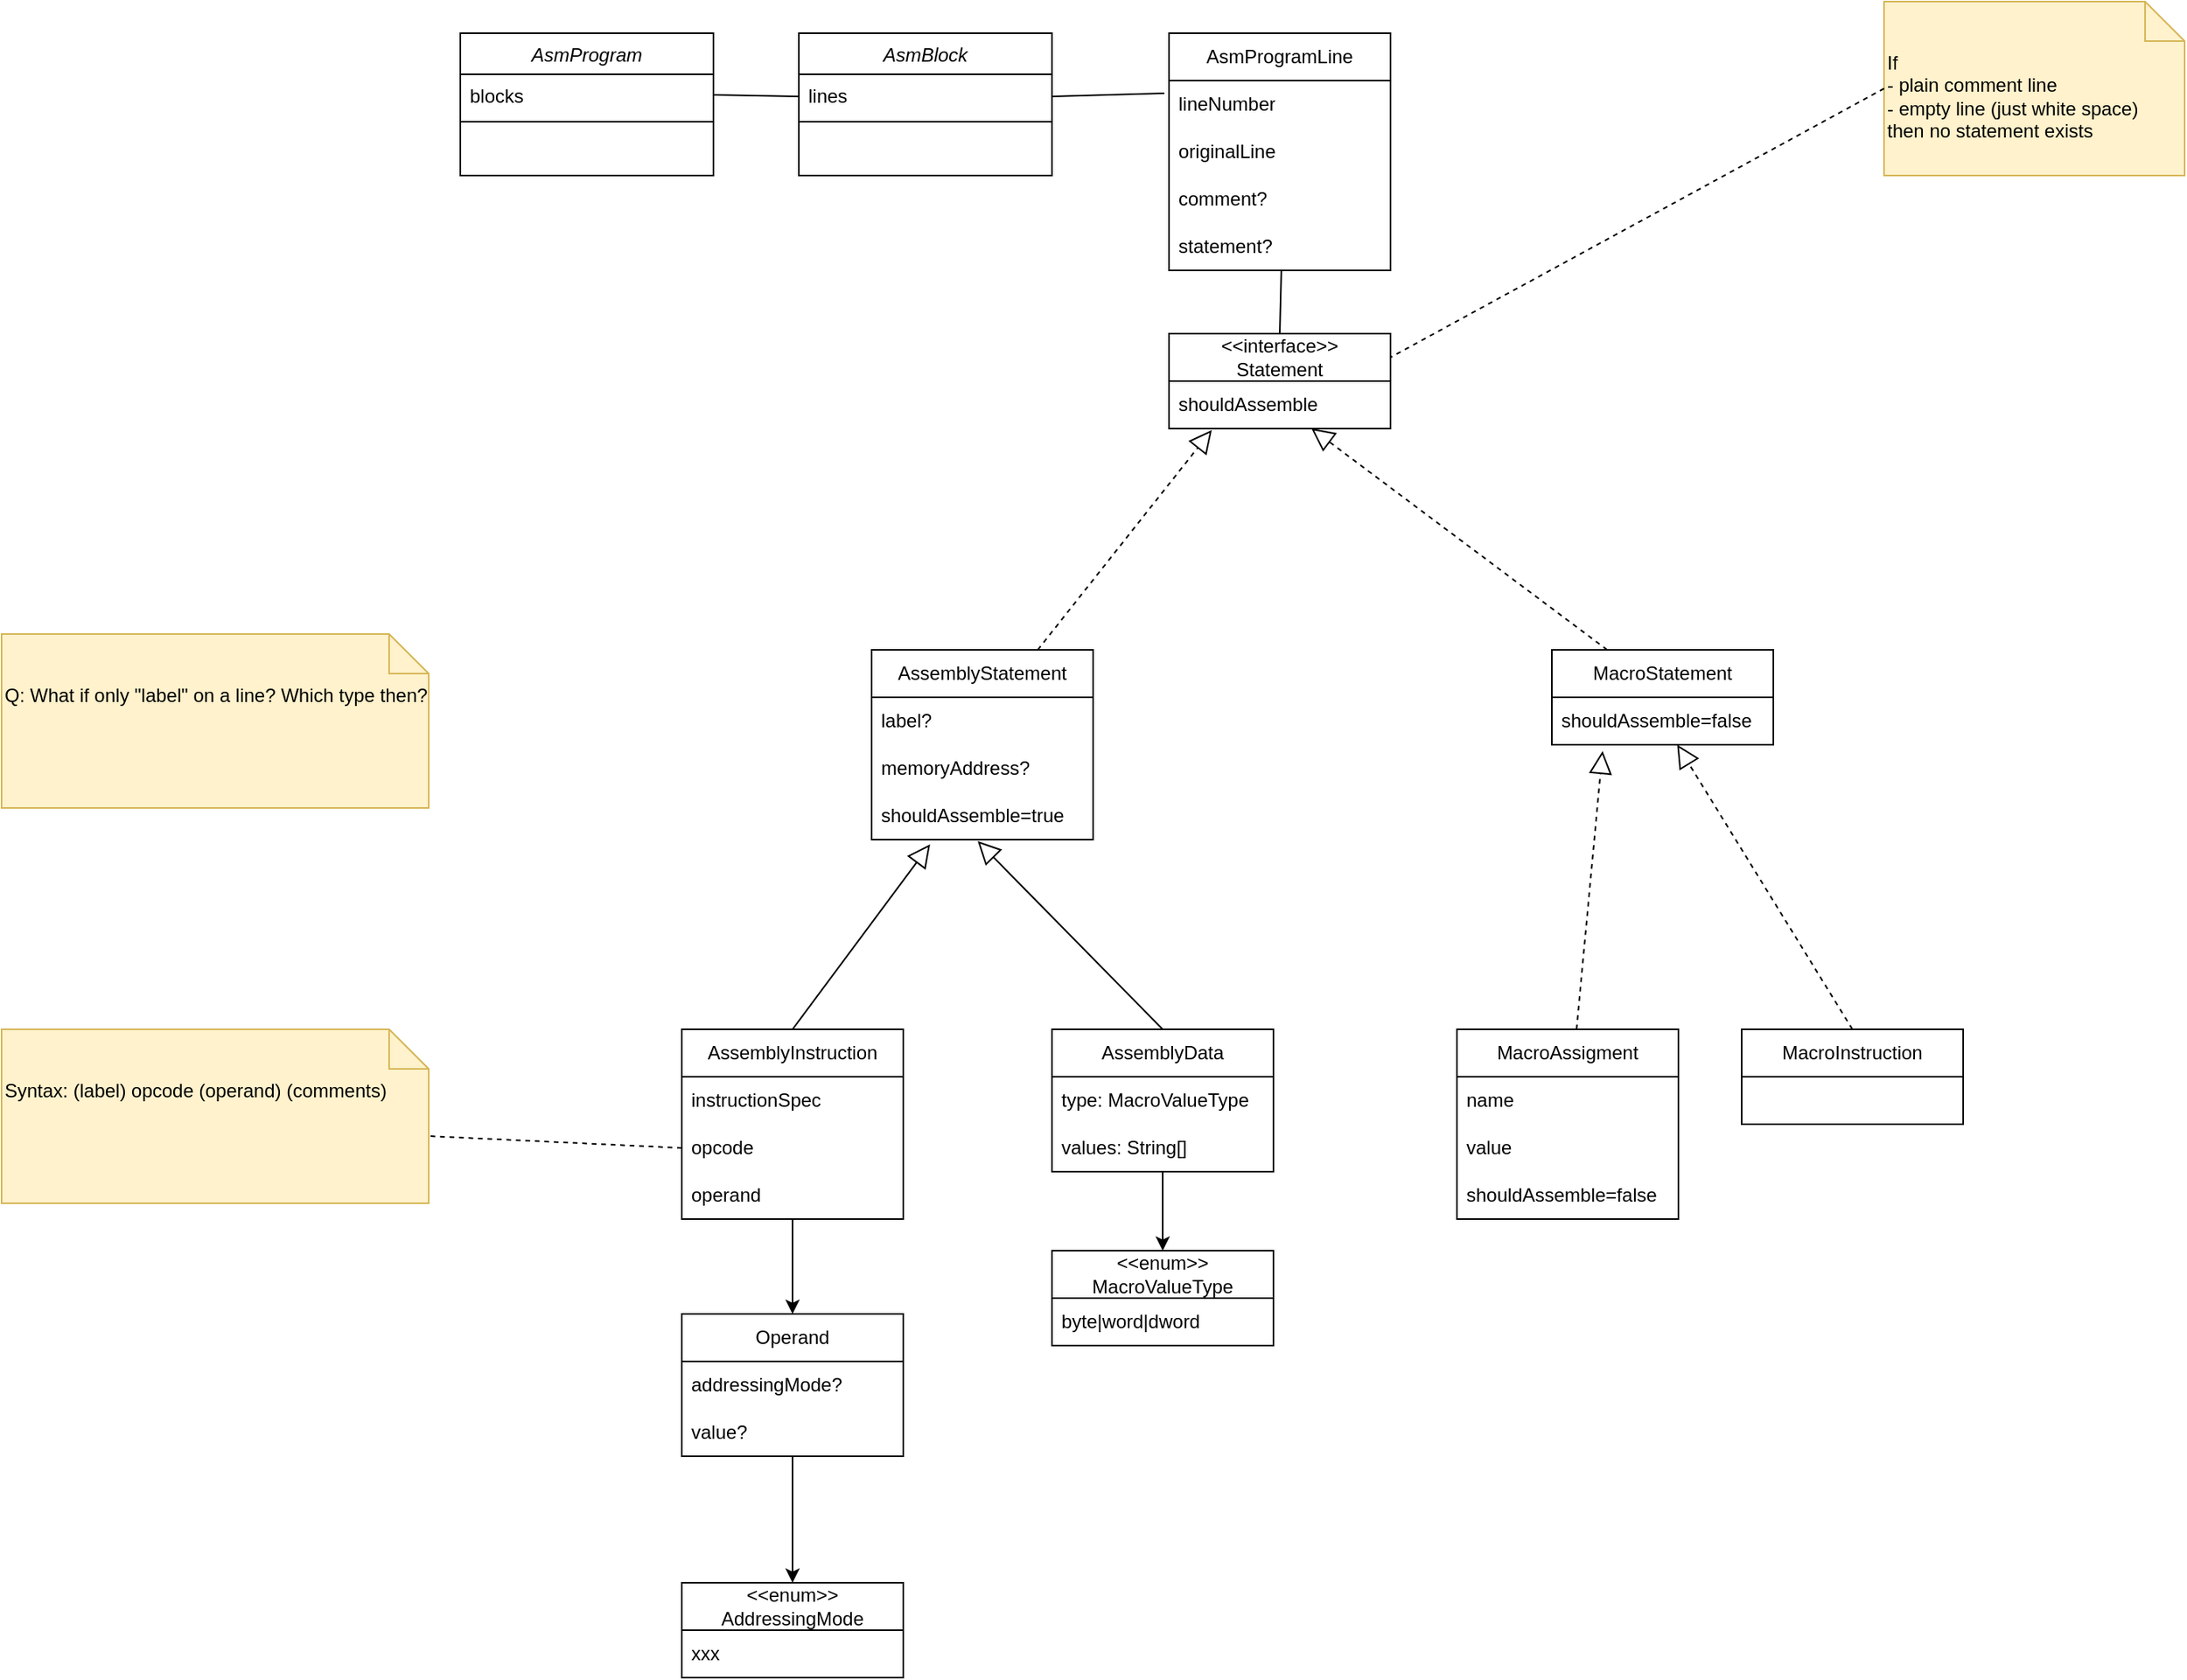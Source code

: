 <mxfile version="21.6.8" type="device">
  <diagram id="C5RBs43oDa-KdzZeNtuy" name="Page-1">
    <mxGraphModel dx="2261" dy="2011" grid="1" gridSize="10" guides="1" tooltips="1" connect="1" arrows="1" fold="1" page="1" pageScale="1" pageWidth="827" pageHeight="1169" math="0" shadow="0">
      <root>
        <mxCell id="WIyWlLk6GJQsqaUBKTNV-0" />
        <mxCell id="WIyWlLk6GJQsqaUBKTNV-1" parent="WIyWlLk6GJQsqaUBKTNV-0" />
        <mxCell id="4GE8q51dWFR6qp5-xQLJ-0" value="AsmProgram" style="swimlane;fontStyle=2;align=center;verticalAlign=top;childLayout=stackLayout;horizontal=1;startSize=26;horizontalStack=0;resizeParent=1;resizeLast=0;collapsible=1;marginBottom=0;rounded=0;shadow=0;strokeWidth=1;" parent="WIyWlLk6GJQsqaUBKTNV-1" vertex="1">
          <mxGeometry x="40" y="10" width="160" height="90" as="geometry">
            <mxRectangle x="230" y="140" width="160" height="26" as="alternateBounds" />
          </mxGeometry>
        </mxCell>
        <mxCell id="4GE8q51dWFR6qp5-xQLJ-1" value="blocks" style="text;align=left;verticalAlign=top;spacingLeft=4;spacingRight=4;overflow=hidden;rotatable=0;points=[[0,0.5],[1,0.5]];portConstraint=eastwest;" parent="4GE8q51dWFR6qp5-xQLJ-0" vertex="1">
          <mxGeometry y="26" width="160" height="26" as="geometry" />
        </mxCell>
        <mxCell id="4GE8q51dWFR6qp5-xQLJ-4" value="" style="line;html=1;strokeWidth=1;align=left;verticalAlign=middle;spacingTop=-1;spacingLeft=3;spacingRight=3;rotatable=0;labelPosition=right;points=[];portConstraint=eastwest;" parent="4GE8q51dWFR6qp5-xQLJ-0" vertex="1">
          <mxGeometry y="52" width="160" height="8" as="geometry" />
        </mxCell>
        <mxCell id="4GE8q51dWFR6qp5-xQLJ-5" value="AsmBlock" style="swimlane;fontStyle=2;align=center;verticalAlign=top;childLayout=stackLayout;horizontal=1;startSize=26;horizontalStack=0;resizeParent=1;resizeLast=0;collapsible=1;marginBottom=0;rounded=0;shadow=0;strokeWidth=1;" parent="WIyWlLk6GJQsqaUBKTNV-1" vertex="1">
          <mxGeometry x="254" y="10" width="160" height="90" as="geometry">
            <mxRectangle x="230" y="140" width="160" height="26" as="alternateBounds" />
          </mxGeometry>
        </mxCell>
        <mxCell id="4GE8q51dWFR6qp5-xQLJ-6" value="lines" style="text;align=left;verticalAlign=top;spacingLeft=4;spacingRight=4;overflow=hidden;rotatable=0;points=[[0,0.5],[1,0.5]];portConstraint=eastwest;" parent="4GE8q51dWFR6qp5-xQLJ-5" vertex="1">
          <mxGeometry y="26" width="160" height="26" as="geometry" />
        </mxCell>
        <mxCell id="4GE8q51dWFR6qp5-xQLJ-7" value="" style="line;html=1;strokeWidth=1;align=left;verticalAlign=middle;spacingTop=-1;spacingLeft=3;spacingRight=3;rotatable=0;labelPosition=right;points=[];portConstraint=eastwest;" parent="4GE8q51dWFR6qp5-xQLJ-5" vertex="1">
          <mxGeometry y="52" width="160" height="8" as="geometry" />
        </mxCell>
        <mxCell id="4GE8q51dWFR6qp5-xQLJ-12" value="AsmProgramLine" style="swimlane;fontStyle=0;childLayout=stackLayout;horizontal=1;startSize=30;horizontalStack=0;resizeParent=1;resizeParentMax=0;resizeLast=0;collapsible=1;marginBottom=0;whiteSpace=wrap;html=1;" parent="WIyWlLk6GJQsqaUBKTNV-1" vertex="1">
          <mxGeometry x="488" y="10" width="140" height="150" as="geometry" />
        </mxCell>
        <mxCell id="4GE8q51dWFR6qp5-xQLJ-13" value="lineNumber" style="text;strokeColor=none;fillColor=none;align=left;verticalAlign=middle;spacingLeft=4;spacingRight=4;overflow=hidden;points=[[0,0.5],[1,0.5]];portConstraint=eastwest;rotatable=0;whiteSpace=wrap;html=1;" parent="4GE8q51dWFR6qp5-xQLJ-12" vertex="1">
          <mxGeometry y="30" width="140" height="30" as="geometry" />
        </mxCell>
        <mxCell id="4GE8q51dWFR6qp5-xQLJ-14" value="originalLine" style="text;strokeColor=none;fillColor=none;align=left;verticalAlign=middle;spacingLeft=4;spacingRight=4;overflow=hidden;points=[[0,0.5],[1,0.5]];portConstraint=eastwest;rotatable=0;whiteSpace=wrap;html=1;" parent="4GE8q51dWFR6qp5-xQLJ-12" vertex="1">
          <mxGeometry y="60" width="140" height="30" as="geometry" />
        </mxCell>
        <mxCell id="4GE8q51dWFR6qp5-xQLJ-15" value="comment?" style="text;strokeColor=none;fillColor=none;align=left;verticalAlign=middle;spacingLeft=4;spacingRight=4;overflow=hidden;points=[[0,0.5],[1,0.5]];portConstraint=eastwest;rotatable=0;whiteSpace=wrap;html=1;" parent="4GE8q51dWFR6qp5-xQLJ-12" vertex="1">
          <mxGeometry y="90" width="140" height="30" as="geometry" />
        </mxCell>
        <mxCell id="4GE8q51dWFR6qp5-xQLJ-16" value="statement?" style="text;strokeColor=none;fillColor=none;align=left;verticalAlign=middle;spacingLeft=4;spacingRight=4;overflow=hidden;points=[[0,0.5],[1,0.5]];portConstraint=eastwest;rotatable=0;whiteSpace=wrap;html=1;" parent="4GE8q51dWFR6qp5-xQLJ-12" vertex="1">
          <mxGeometry y="120" width="140" height="30" as="geometry" />
        </mxCell>
        <mxCell id="4GE8q51dWFR6qp5-xQLJ-17" value="&amp;lt;&amp;lt;interface&amp;gt;&amp;gt;&lt;br&gt;Statement" style="swimlane;fontStyle=0;childLayout=stackLayout;horizontal=1;startSize=30;horizontalStack=0;resizeParent=1;resizeParentMax=0;resizeLast=0;collapsible=1;marginBottom=0;whiteSpace=wrap;html=1;" parent="WIyWlLk6GJQsqaUBKTNV-1" vertex="1">
          <mxGeometry x="488" y="200" width="140" height="60" as="geometry" />
        </mxCell>
        <mxCell id="4GE8q51dWFR6qp5-xQLJ-18" value="shouldAssemble" style="text;strokeColor=none;fillColor=none;align=left;verticalAlign=middle;spacingLeft=4;spacingRight=4;overflow=hidden;points=[[0,0.5],[1,0.5]];portConstraint=eastwest;rotatable=0;whiteSpace=wrap;html=1;" parent="4GE8q51dWFR6qp5-xQLJ-17" vertex="1">
          <mxGeometry y="30" width="140" height="30" as="geometry" />
        </mxCell>
        <mxCell id="4GE8q51dWFR6qp5-xQLJ-22" value="" style="endArrow=none;html=1;rounded=0;exitX=1;exitY=0.5;exitDx=0;exitDy=0;" parent="WIyWlLk6GJQsqaUBKTNV-1" source="4GE8q51dWFR6qp5-xQLJ-1" edge="1">
          <mxGeometry width="50" height="50" relative="1" as="geometry">
            <mxPoint x="204" y="100" as="sourcePoint" />
            <mxPoint x="254" y="50" as="targetPoint" />
          </mxGeometry>
        </mxCell>
        <mxCell id="4GE8q51dWFR6qp5-xQLJ-23" value="" style="endArrow=none;html=1;rounded=0;exitX=1;exitY=0.5;exitDx=0;exitDy=0;entryX=-0.021;entryY=0.267;entryDx=0;entryDy=0;entryPerimeter=0;" parent="WIyWlLk6GJQsqaUBKTNV-1" target="4GE8q51dWFR6qp5-xQLJ-13" edge="1">
          <mxGeometry width="50" height="50" relative="1" as="geometry">
            <mxPoint x="414" y="50" as="sourcePoint" />
            <mxPoint x="468" y="51" as="targetPoint" />
          </mxGeometry>
        </mxCell>
        <mxCell id="4GE8q51dWFR6qp5-xQLJ-24" value="" style="endArrow=none;html=1;rounded=0;exitX=0.507;exitY=1;exitDx=0;exitDy=0;entryX=0.5;entryY=0;entryDx=0;entryDy=0;exitPerimeter=0;" parent="WIyWlLk6GJQsqaUBKTNV-1" source="4GE8q51dWFR6qp5-xQLJ-16" target="4GE8q51dWFR6qp5-xQLJ-17" edge="1">
          <mxGeometry width="50" height="50" relative="1" as="geometry">
            <mxPoint x="424" y="60" as="sourcePoint" />
            <mxPoint x="495" y="58" as="targetPoint" />
          </mxGeometry>
        </mxCell>
        <mxCell id="4GE8q51dWFR6qp5-xQLJ-25" value="AssemblyStatement" style="swimlane;fontStyle=0;childLayout=stackLayout;horizontal=1;startSize=30;horizontalStack=0;resizeParent=1;resizeParentMax=0;resizeLast=0;collapsible=1;marginBottom=0;whiteSpace=wrap;html=1;" parent="WIyWlLk6GJQsqaUBKTNV-1" vertex="1">
          <mxGeometry x="300" y="400" width="140" height="120" as="geometry" />
        </mxCell>
        <mxCell id="4GE8q51dWFR6qp5-xQLJ-26" value="label?" style="text;strokeColor=none;fillColor=none;align=left;verticalAlign=middle;spacingLeft=4;spacingRight=4;overflow=hidden;points=[[0,0.5],[1,0.5]];portConstraint=eastwest;rotatable=0;whiteSpace=wrap;html=1;" parent="4GE8q51dWFR6qp5-xQLJ-25" vertex="1">
          <mxGeometry y="30" width="140" height="30" as="geometry" />
        </mxCell>
        <mxCell id="4GE8q51dWFR6qp5-xQLJ-27" value="memoryAddress?" style="text;strokeColor=none;fillColor=none;align=left;verticalAlign=middle;spacingLeft=4;spacingRight=4;overflow=hidden;points=[[0,0.5],[1,0.5]];portConstraint=eastwest;rotatable=0;whiteSpace=wrap;html=1;" parent="4GE8q51dWFR6qp5-xQLJ-25" vertex="1">
          <mxGeometry y="60" width="140" height="30" as="geometry" />
        </mxCell>
        <mxCell id="4GE8q51dWFR6qp5-xQLJ-65" value="shouldAssemble=true" style="text;strokeColor=none;fillColor=none;align=left;verticalAlign=middle;spacingLeft=4;spacingRight=4;overflow=hidden;points=[[0,0.5],[1,0.5]];portConstraint=eastwest;rotatable=0;whiteSpace=wrap;html=1;" parent="4GE8q51dWFR6qp5-xQLJ-25" vertex="1">
          <mxGeometry y="90" width="140" height="30" as="geometry" />
        </mxCell>
        <mxCell id="4GE8q51dWFR6qp5-xQLJ-63" style="edgeStyle=orthogonalEdgeStyle;rounded=0;orthogonalLoop=1;jettySize=auto;html=1;" parent="WIyWlLk6GJQsqaUBKTNV-1" source="4GE8q51dWFR6qp5-xQLJ-29" edge="1">
          <mxGeometry relative="1" as="geometry">
            <mxPoint x="250" y="820" as="targetPoint" />
          </mxGeometry>
        </mxCell>
        <mxCell id="4GE8q51dWFR6qp5-xQLJ-29" value="AssemblyInstruction" style="swimlane;fontStyle=0;childLayout=stackLayout;horizontal=1;startSize=30;horizontalStack=0;resizeParent=1;resizeParentMax=0;resizeLast=0;collapsible=1;marginBottom=0;whiteSpace=wrap;html=1;" parent="WIyWlLk6GJQsqaUBKTNV-1" vertex="1">
          <mxGeometry x="180" y="640" width="140" height="120" as="geometry" />
        </mxCell>
        <mxCell id="4GE8q51dWFR6qp5-xQLJ-30" value="instructionSpec" style="text;strokeColor=none;fillColor=none;align=left;verticalAlign=middle;spacingLeft=4;spacingRight=4;overflow=hidden;points=[[0,0.5],[1,0.5]];portConstraint=eastwest;rotatable=0;whiteSpace=wrap;html=1;" parent="4GE8q51dWFR6qp5-xQLJ-29" vertex="1">
          <mxGeometry y="30" width="140" height="30" as="geometry" />
        </mxCell>
        <mxCell id="4GE8q51dWFR6qp5-xQLJ-31" value="opcode" style="text;strokeColor=none;fillColor=none;align=left;verticalAlign=middle;spacingLeft=4;spacingRight=4;overflow=hidden;points=[[0,0.5],[1,0.5]];portConstraint=eastwest;rotatable=0;whiteSpace=wrap;html=1;" parent="4GE8q51dWFR6qp5-xQLJ-29" vertex="1">
          <mxGeometry y="60" width="140" height="30" as="geometry" />
        </mxCell>
        <mxCell id="4GE8q51dWFR6qp5-xQLJ-32" value="operand" style="text;strokeColor=none;fillColor=none;align=left;verticalAlign=middle;spacingLeft=4;spacingRight=4;overflow=hidden;points=[[0,0.5],[1,0.5]];portConstraint=eastwest;rotatable=0;whiteSpace=wrap;html=1;" parent="4GE8q51dWFR6qp5-xQLJ-29" vertex="1">
          <mxGeometry y="90" width="140" height="30" as="geometry" />
        </mxCell>
        <mxCell id="4GE8q51dWFR6qp5-xQLJ-33" value="" style="endArrow=block;dashed=1;endFill=0;endSize=12;html=1;rounded=0;exitX=0.75;exitY=0;exitDx=0;exitDy=0;entryX=0.193;entryY=1.033;entryDx=0;entryDy=0;entryPerimeter=0;" parent="WIyWlLk6GJQsqaUBKTNV-1" source="4GE8q51dWFR6qp5-xQLJ-25" target="4GE8q51dWFR6qp5-xQLJ-18" edge="1">
          <mxGeometry width="160" relative="1" as="geometry">
            <mxPoint x="330" y="210" as="sourcePoint" />
            <mxPoint x="558" y="260" as="targetPoint" />
          </mxGeometry>
        </mxCell>
        <mxCell id="4GE8q51dWFR6qp5-xQLJ-34" value="" style="endArrow=block;endFill=0;endSize=12;html=1;rounded=0;exitX=0.5;exitY=0;exitDx=0;exitDy=0;entryX=0.264;entryY=1.1;entryDx=0;entryDy=0;entryPerimeter=0;" parent="WIyWlLk6GJQsqaUBKTNV-1" source="4GE8q51dWFR6qp5-xQLJ-29" target="4GE8q51dWFR6qp5-xQLJ-65" edge="1">
          <mxGeometry width="160" relative="1" as="geometry">
            <mxPoint x="380" y="425" as="sourcePoint" />
            <mxPoint x="342" y="520" as="targetPoint" />
          </mxGeometry>
        </mxCell>
        <mxCell id="4GE8q51dWFR6qp5-xQLJ-56" style="rounded=0;orthogonalLoop=1;jettySize=auto;html=1;entryX=0.5;entryY=0;entryDx=0;entryDy=0;" parent="WIyWlLk6GJQsqaUBKTNV-1" source="4GE8q51dWFR6qp5-xQLJ-35" target="4GE8q51dWFR6qp5-xQLJ-52" edge="1">
          <mxGeometry relative="1" as="geometry" />
        </mxCell>
        <mxCell id="4GE8q51dWFR6qp5-xQLJ-35" value="AssemblyData" style="swimlane;fontStyle=0;childLayout=stackLayout;horizontal=1;startSize=30;horizontalStack=0;resizeParent=1;resizeParentMax=0;resizeLast=0;collapsible=1;marginBottom=0;whiteSpace=wrap;html=1;" parent="WIyWlLk6GJQsqaUBKTNV-1" vertex="1">
          <mxGeometry x="414" y="640" width="140" height="90" as="geometry" />
        </mxCell>
        <mxCell id="4GE8q51dWFR6qp5-xQLJ-36" value="type: MacroValueType" style="text;strokeColor=none;fillColor=none;align=left;verticalAlign=middle;spacingLeft=4;spacingRight=4;overflow=hidden;points=[[0,0.5],[1,0.5]];portConstraint=eastwest;rotatable=0;whiteSpace=wrap;html=1;" parent="4GE8q51dWFR6qp5-xQLJ-35" vertex="1">
          <mxGeometry y="30" width="140" height="30" as="geometry" />
        </mxCell>
        <mxCell id="4GE8q51dWFR6qp5-xQLJ-37" value="values: String[]" style="text;strokeColor=none;fillColor=none;align=left;verticalAlign=middle;spacingLeft=4;spacingRight=4;overflow=hidden;points=[[0,0.5],[1,0.5]];portConstraint=eastwest;rotatable=0;whiteSpace=wrap;html=1;" parent="4GE8q51dWFR6qp5-xQLJ-35" vertex="1">
          <mxGeometry y="60" width="140" height="30" as="geometry" />
        </mxCell>
        <mxCell id="4GE8q51dWFR6qp5-xQLJ-39" value="" style="endArrow=block;endFill=0;endSize=12;html=1;rounded=0;exitX=0.5;exitY=0;exitDx=0;exitDy=0;entryX=0.479;entryY=1.033;entryDx=0;entryDy=0;entryPerimeter=0;" parent="WIyWlLk6GJQsqaUBKTNV-1" source="4GE8q51dWFR6qp5-xQLJ-35" target="4GE8q51dWFR6qp5-xQLJ-65" edge="1">
          <mxGeometry width="160" relative="1" as="geometry">
            <mxPoint x="210" y="615" as="sourcePoint" />
            <mxPoint x="370" y="515" as="targetPoint" />
          </mxGeometry>
        </mxCell>
        <mxCell id="4GE8q51dWFR6qp5-xQLJ-40" value="MacroAssigment" style="swimlane;fontStyle=0;childLayout=stackLayout;horizontal=1;startSize=30;horizontalStack=0;resizeParent=1;resizeParentMax=0;resizeLast=0;collapsible=1;marginBottom=0;whiteSpace=wrap;html=1;" parent="WIyWlLk6GJQsqaUBKTNV-1" vertex="1">
          <mxGeometry x="670" y="640" width="140" height="120" as="geometry" />
        </mxCell>
        <mxCell id="4GE8q51dWFR6qp5-xQLJ-41" value="name" style="text;strokeColor=none;fillColor=none;align=left;verticalAlign=middle;spacingLeft=4;spacingRight=4;overflow=hidden;points=[[0,0.5],[1,0.5]];portConstraint=eastwest;rotatable=0;whiteSpace=wrap;html=1;" parent="4GE8q51dWFR6qp5-xQLJ-40" vertex="1">
          <mxGeometry y="30" width="140" height="30" as="geometry" />
        </mxCell>
        <mxCell id="4GE8q51dWFR6qp5-xQLJ-42" value="value" style="text;strokeColor=none;fillColor=none;align=left;verticalAlign=middle;spacingLeft=4;spacingRight=4;overflow=hidden;points=[[0,0.5],[1,0.5]];portConstraint=eastwest;rotatable=0;whiteSpace=wrap;html=1;" parent="4GE8q51dWFR6qp5-xQLJ-40" vertex="1">
          <mxGeometry y="60" width="140" height="30" as="geometry" />
        </mxCell>
        <mxCell id="4GE8q51dWFR6qp5-xQLJ-66" value="shouldAssemble=false" style="text;strokeColor=none;fillColor=none;align=left;verticalAlign=middle;spacingLeft=4;spacingRight=4;overflow=hidden;points=[[0,0.5],[1,0.5]];portConstraint=eastwest;rotatable=0;whiteSpace=wrap;html=1;" parent="4GE8q51dWFR6qp5-xQLJ-40" vertex="1">
          <mxGeometry y="90" width="140" height="30" as="geometry" />
        </mxCell>
        <mxCell id="4GE8q51dWFR6qp5-xQLJ-44" value="MacroInstruction" style="swimlane;fontStyle=0;childLayout=stackLayout;horizontal=1;startSize=30;horizontalStack=0;resizeParent=1;resizeParentMax=0;resizeLast=0;collapsible=1;marginBottom=0;whiteSpace=wrap;html=1;" parent="WIyWlLk6GJQsqaUBKTNV-1" vertex="1">
          <mxGeometry x="850" y="640" width="140" height="60" as="geometry" />
        </mxCell>
        <mxCell id="4GE8q51dWFR6qp5-xQLJ-50" value="" style="endArrow=block;dashed=1;endFill=0;endSize=12;html=1;rounded=0;exitX=0.25;exitY=0;exitDx=0;exitDy=0;" parent="WIyWlLk6GJQsqaUBKTNV-1" target="4GE8q51dWFR6qp5-xQLJ-18" edge="1" source="9qAnaamQrfPZv7upwl4H-12">
          <mxGeometry width="160" relative="1" as="geometry">
            <mxPoint x="530" y="390" as="sourcePoint" />
            <mxPoint x="340" y="284" as="targetPoint" />
            <Array as="points" />
          </mxGeometry>
        </mxCell>
        <mxCell id="4GE8q51dWFR6qp5-xQLJ-51" value="" style="endArrow=block;dashed=1;endFill=0;endSize=12;html=1;rounded=0;exitX=0.5;exitY=0;exitDx=0;exitDy=0;" parent="WIyWlLk6GJQsqaUBKTNV-1" source="4GE8q51dWFR6qp5-xQLJ-44" target="9qAnaamQrfPZv7upwl4H-13" edge="1">
          <mxGeometry width="160" relative="1" as="geometry">
            <mxPoint x="540" y="400" as="sourcePoint" />
            <mxPoint x="810" y="470" as="targetPoint" />
            <Array as="points" />
          </mxGeometry>
        </mxCell>
        <mxCell id="4GE8q51dWFR6qp5-xQLJ-52" value="&amp;lt;&amp;lt;enum&amp;gt;&amp;gt;&lt;br&gt;MacroValueType" style="swimlane;fontStyle=0;childLayout=stackLayout;horizontal=1;startSize=30;horizontalStack=0;resizeParent=1;resizeParentMax=0;resizeLast=0;collapsible=1;marginBottom=0;whiteSpace=wrap;html=1;" parent="WIyWlLk6GJQsqaUBKTNV-1" vertex="1">
          <mxGeometry x="414" y="780" width="140" height="60" as="geometry" />
        </mxCell>
        <mxCell id="4GE8q51dWFR6qp5-xQLJ-53" value="byte|word|dword" style="text;strokeColor=none;fillColor=none;align=left;verticalAlign=middle;spacingLeft=4;spacingRight=4;overflow=hidden;points=[[0,0.5],[1,0.5]];portConstraint=eastwest;rotatable=0;whiteSpace=wrap;html=1;" parent="4GE8q51dWFR6qp5-xQLJ-52" vertex="1">
          <mxGeometry y="30" width="140" height="30" as="geometry" />
        </mxCell>
        <mxCell id="4GE8q51dWFR6qp5-xQLJ-57" value="&amp;lt;&amp;lt;enum&amp;gt;&amp;gt;&lt;br&gt;AddressingMode" style="swimlane;fontStyle=0;childLayout=stackLayout;horizontal=1;startSize=30;horizontalStack=0;resizeParent=1;resizeParentMax=0;resizeLast=0;collapsible=1;marginBottom=0;whiteSpace=wrap;html=1;" parent="WIyWlLk6GJQsqaUBKTNV-1" vertex="1">
          <mxGeometry x="180" y="990" width="140" height="60" as="geometry" />
        </mxCell>
        <mxCell id="4GE8q51dWFR6qp5-xQLJ-58" value="xxx" style="text;strokeColor=none;fillColor=none;align=left;verticalAlign=middle;spacingLeft=4;spacingRight=4;overflow=hidden;points=[[0,0.5],[1,0.5]];portConstraint=eastwest;rotatable=0;whiteSpace=wrap;html=1;" parent="4GE8q51dWFR6qp5-xQLJ-57" vertex="1">
          <mxGeometry y="30" width="140" height="30" as="geometry" />
        </mxCell>
        <mxCell id="4GE8q51dWFR6qp5-xQLJ-60" value="Operand" style="swimlane;fontStyle=0;childLayout=stackLayout;horizontal=1;startSize=30;horizontalStack=0;resizeParent=1;resizeParentMax=0;resizeLast=0;collapsible=1;marginBottom=0;whiteSpace=wrap;html=1;movable=1;resizable=1;rotatable=1;deletable=1;editable=1;locked=0;connectable=1;" parent="WIyWlLk6GJQsqaUBKTNV-1" vertex="1">
          <mxGeometry x="180" y="820" width="140" height="90" as="geometry" />
        </mxCell>
        <mxCell id="4GE8q51dWFR6qp5-xQLJ-61" value="addressingMode?" style="text;strokeColor=none;fillColor=none;align=left;verticalAlign=middle;spacingLeft=4;spacingRight=4;overflow=hidden;points=[[0,0.5],[1,0.5]];portConstraint=eastwest;rotatable=1;whiteSpace=wrap;html=1;movable=1;resizable=1;deletable=1;editable=1;locked=0;connectable=1;" parent="4GE8q51dWFR6qp5-xQLJ-60" vertex="1">
          <mxGeometry y="30" width="140" height="30" as="geometry" />
        </mxCell>
        <mxCell id="4GE8q51dWFR6qp5-xQLJ-62" value="value?" style="text;strokeColor=none;fillColor=none;align=left;verticalAlign=middle;spacingLeft=4;spacingRight=4;overflow=hidden;points=[[0,0.5],[1,0.5]];portConstraint=eastwest;rotatable=1;whiteSpace=wrap;html=1;movable=1;resizable=1;deletable=1;editable=1;locked=0;connectable=1;" parent="4GE8q51dWFR6qp5-xQLJ-60" vertex="1">
          <mxGeometry y="60" width="140" height="30" as="geometry" />
        </mxCell>
        <mxCell id="4GE8q51dWFR6qp5-xQLJ-64" style="rounded=0;orthogonalLoop=1;jettySize=auto;html=1;entryX=0.5;entryY=0;entryDx=0;entryDy=0;" parent="WIyWlLk6GJQsqaUBKTNV-1" target="4GE8q51dWFR6qp5-xQLJ-57" edge="1">
          <mxGeometry relative="1" as="geometry">
            <mxPoint x="250" y="910" as="sourcePoint" />
          </mxGeometry>
        </mxCell>
        <mxCell id="9qAnaamQrfPZv7upwl4H-3" value="Syntax:&amp;nbsp;(label) opcode (operand) (comments)" style="shape=note2;boundedLbl=1;whiteSpace=wrap;html=1;size=25;verticalAlign=top;align=left;fillColor=#fff2cc;strokeColor=#d6b656;" vertex="1" parent="WIyWlLk6GJQsqaUBKTNV-1">
          <mxGeometry x="-250" y="640" width="270" height="110" as="geometry" />
        </mxCell>
        <mxCell id="9qAnaamQrfPZv7upwl4H-4" value="If&amp;nbsp;&lt;br&gt;- plain comment line&lt;br&gt;- empty line (just white space)&lt;br&gt;then no statement exists" style="shape=note2;boundedLbl=1;whiteSpace=wrap;html=1;size=25;verticalAlign=top;align=left;fillColor=#fff2cc;strokeColor=#d6b656;" vertex="1" parent="WIyWlLk6GJQsqaUBKTNV-1">
          <mxGeometry x="940" y="-10" width="190" height="110" as="geometry" />
        </mxCell>
        <mxCell id="9qAnaamQrfPZv7upwl4H-5" style="rounded=0;orthogonalLoop=1;jettySize=auto;html=1;dashed=1;endArrow=none;endFill=0;exitX=0;exitY=0.5;exitDx=0;exitDy=0;exitPerimeter=0;entryX=1;entryY=0.25;entryDx=0;entryDy=0;" edge="1" parent="WIyWlLk6GJQsqaUBKTNV-1" source="9qAnaamQrfPZv7upwl4H-4" target="4GE8q51dWFR6qp5-xQLJ-17">
          <mxGeometry relative="1" as="geometry">
            <mxPoint x="710" y="320" as="targetPoint" />
            <mxPoint x="960" y="273" as="sourcePoint" />
          </mxGeometry>
        </mxCell>
        <mxCell id="9qAnaamQrfPZv7upwl4H-6" style="rounded=0;orthogonalLoop=1;jettySize=auto;html=1;dashed=1;endArrow=none;endFill=0;exitX=0;exitY=0.5;exitDx=0;exitDy=0;entryX=0;entryY=0;entryDx=270;entryDy=67.5;entryPerimeter=0;" edge="1" parent="WIyWlLk6GJQsqaUBKTNV-1" source="4GE8q51dWFR6qp5-xQLJ-31" target="9qAnaamQrfPZv7upwl4H-3">
          <mxGeometry relative="1" as="geometry">
            <mxPoint x="-170" y="879" as="targetPoint" />
            <mxPoint x="80" y="820" as="sourcePoint" />
          </mxGeometry>
        </mxCell>
        <mxCell id="9qAnaamQrfPZv7upwl4H-7" value="Q: What if only &quot;label&quot; on a line? Which type then?" style="shape=note2;boundedLbl=1;whiteSpace=wrap;html=1;size=25;verticalAlign=top;align=left;fillColor=#fff2cc;strokeColor=#d6b656;" vertex="1" parent="WIyWlLk6GJQsqaUBKTNV-1">
          <mxGeometry x="-250" y="390" width="270" height="110" as="geometry" />
        </mxCell>
        <mxCell id="9qAnaamQrfPZv7upwl4H-12" value="MacroStatement" style="swimlane;fontStyle=0;childLayout=stackLayout;horizontal=1;startSize=30;horizontalStack=0;resizeParent=1;resizeParentMax=0;resizeLast=0;collapsible=1;marginBottom=0;whiteSpace=wrap;html=1;" vertex="1" parent="WIyWlLk6GJQsqaUBKTNV-1">
          <mxGeometry x="730" y="400" width="140" height="60" as="geometry" />
        </mxCell>
        <mxCell id="9qAnaamQrfPZv7upwl4H-13" value="shouldAssemble=false" style="text;strokeColor=none;fillColor=none;align=left;verticalAlign=middle;spacingLeft=4;spacingRight=4;overflow=hidden;points=[[0,0.5],[1,0.5]];portConstraint=eastwest;rotatable=0;whiteSpace=wrap;html=1;" vertex="1" parent="9qAnaamQrfPZv7upwl4H-12">
          <mxGeometry y="30" width="140" height="30" as="geometry" />
        </mxCell>
        <mxCell id="9qAnaamQrfPZv7upwl4H-14" value="" style="endArrow=block;dashed=1;endFill=0;endSize=12;html=1;rounded=0;entryX=0.229;entryY=1.133;entryDx=0;entryDy=0;entryPerimeter=0;" edge="1" parent="WIyWlLk6GJQsqaUBKTNV-1" source="4GE8q51dWFR6qp5-xQLJ-40" target="9qAnaamQrfPZv7upwl4H-13">
          <mxGeometry width="160" relative="1" as="geometry">
            <mxPoint x="930" y="650" as="sourcePoint" />
            <mxPoint x="790" y="470" as="targetPoint" />
            <Array as="points" />
          </mxGeometry>
        </mxCell>
      </root>
    </mxGraphModel>
  </diagram>
</mxfile>
